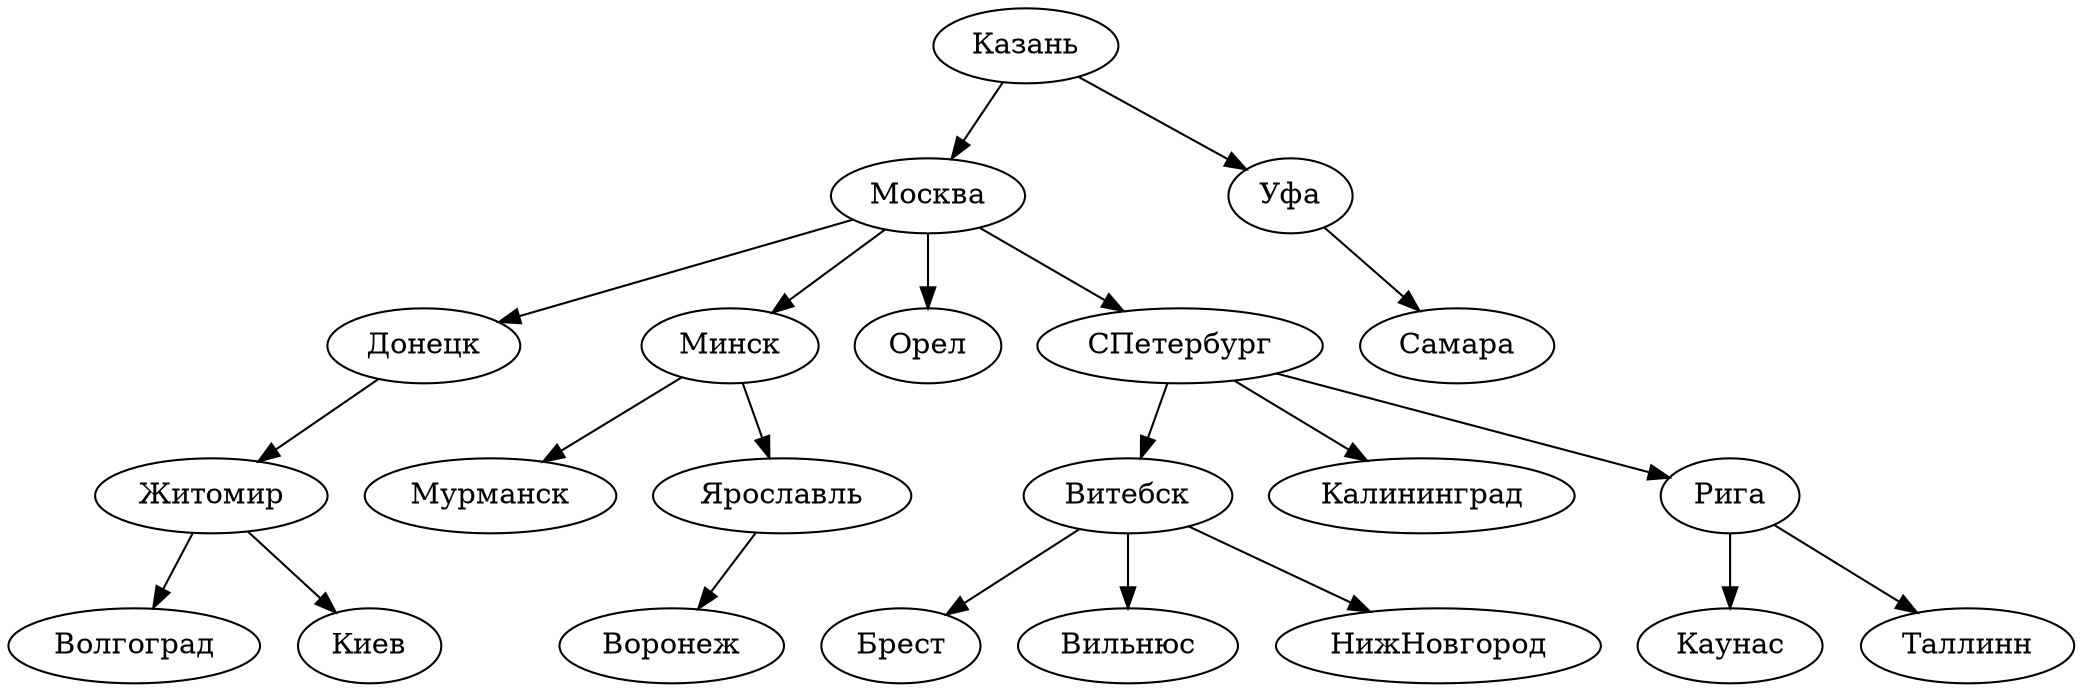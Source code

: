 digraph {
    Казань -> Москва /* FRAMES */;
    Казань -> Уфа /* FRAMES */;
    Москва -> Донецк /* FRAMES */;
    Москва -> Минск /* FRAMES */;
    Москва -> Орел /* FRAMES */;
    Москва -> СПетербург /* FRAMES */;
    Уфа -> Самара /* FRAMES */;
    Донецк -> Житомир /* FRAMES */;
    Минск -> Мурманск /* FRAMES */;
    Минск -> Ярославль /* FRAMES */;
    СПетербург -> Витебск /* FRAMES */;
    СПетербург -> Калининград /* FRAMES */;
    СПетербург -> Рига /* FRAMES */;
    Житомир -> Волгоград /* FRAMES */;
    Житомир -> Киев /* FRAMES */;
    Ярославль -> Воронеж /* FRAMES */;
    Витебск -> Брест /* FRAMES */;
    Витебск -> Вильнюс /* FRAMES */;
    Витебск -> НижНовгород /* FRAMES */;
    Рига -> Каунас /* FRAMES */;
    Рига -> Таллинн /* FRAMES */;
    
    Казань /* FRAMES */;
    Москва /* FRAMES */;
    Уфа /* FRAMES */;
    Донецк /* FRAMES */;
    Минск /* FRAMES */;
    Орел /* FRAMES */;
    СПетербург /* FRAMES */;
    Самара /* FRAMES */;
    Житомир /* FRAMES */;
    Мурманск /* FRAMES */;
    Ярославль /* FRAMES */;
    Витебск /* FRAMES */;
    Калининград /* FRAMES */;
    Рига /* FRAMES */;
    Волгоград /* FRAMES */;
    Киев /* FRAMES */;
    Воронеж /* FRAMES */;
    Брест /* FRAMES */;
    Вильнюс /* FRAMES */;
    НижНовгород /* FRAMES */;
    Каунас /* FRAMES */;
    Таллинн /* FRAMES */;
}
